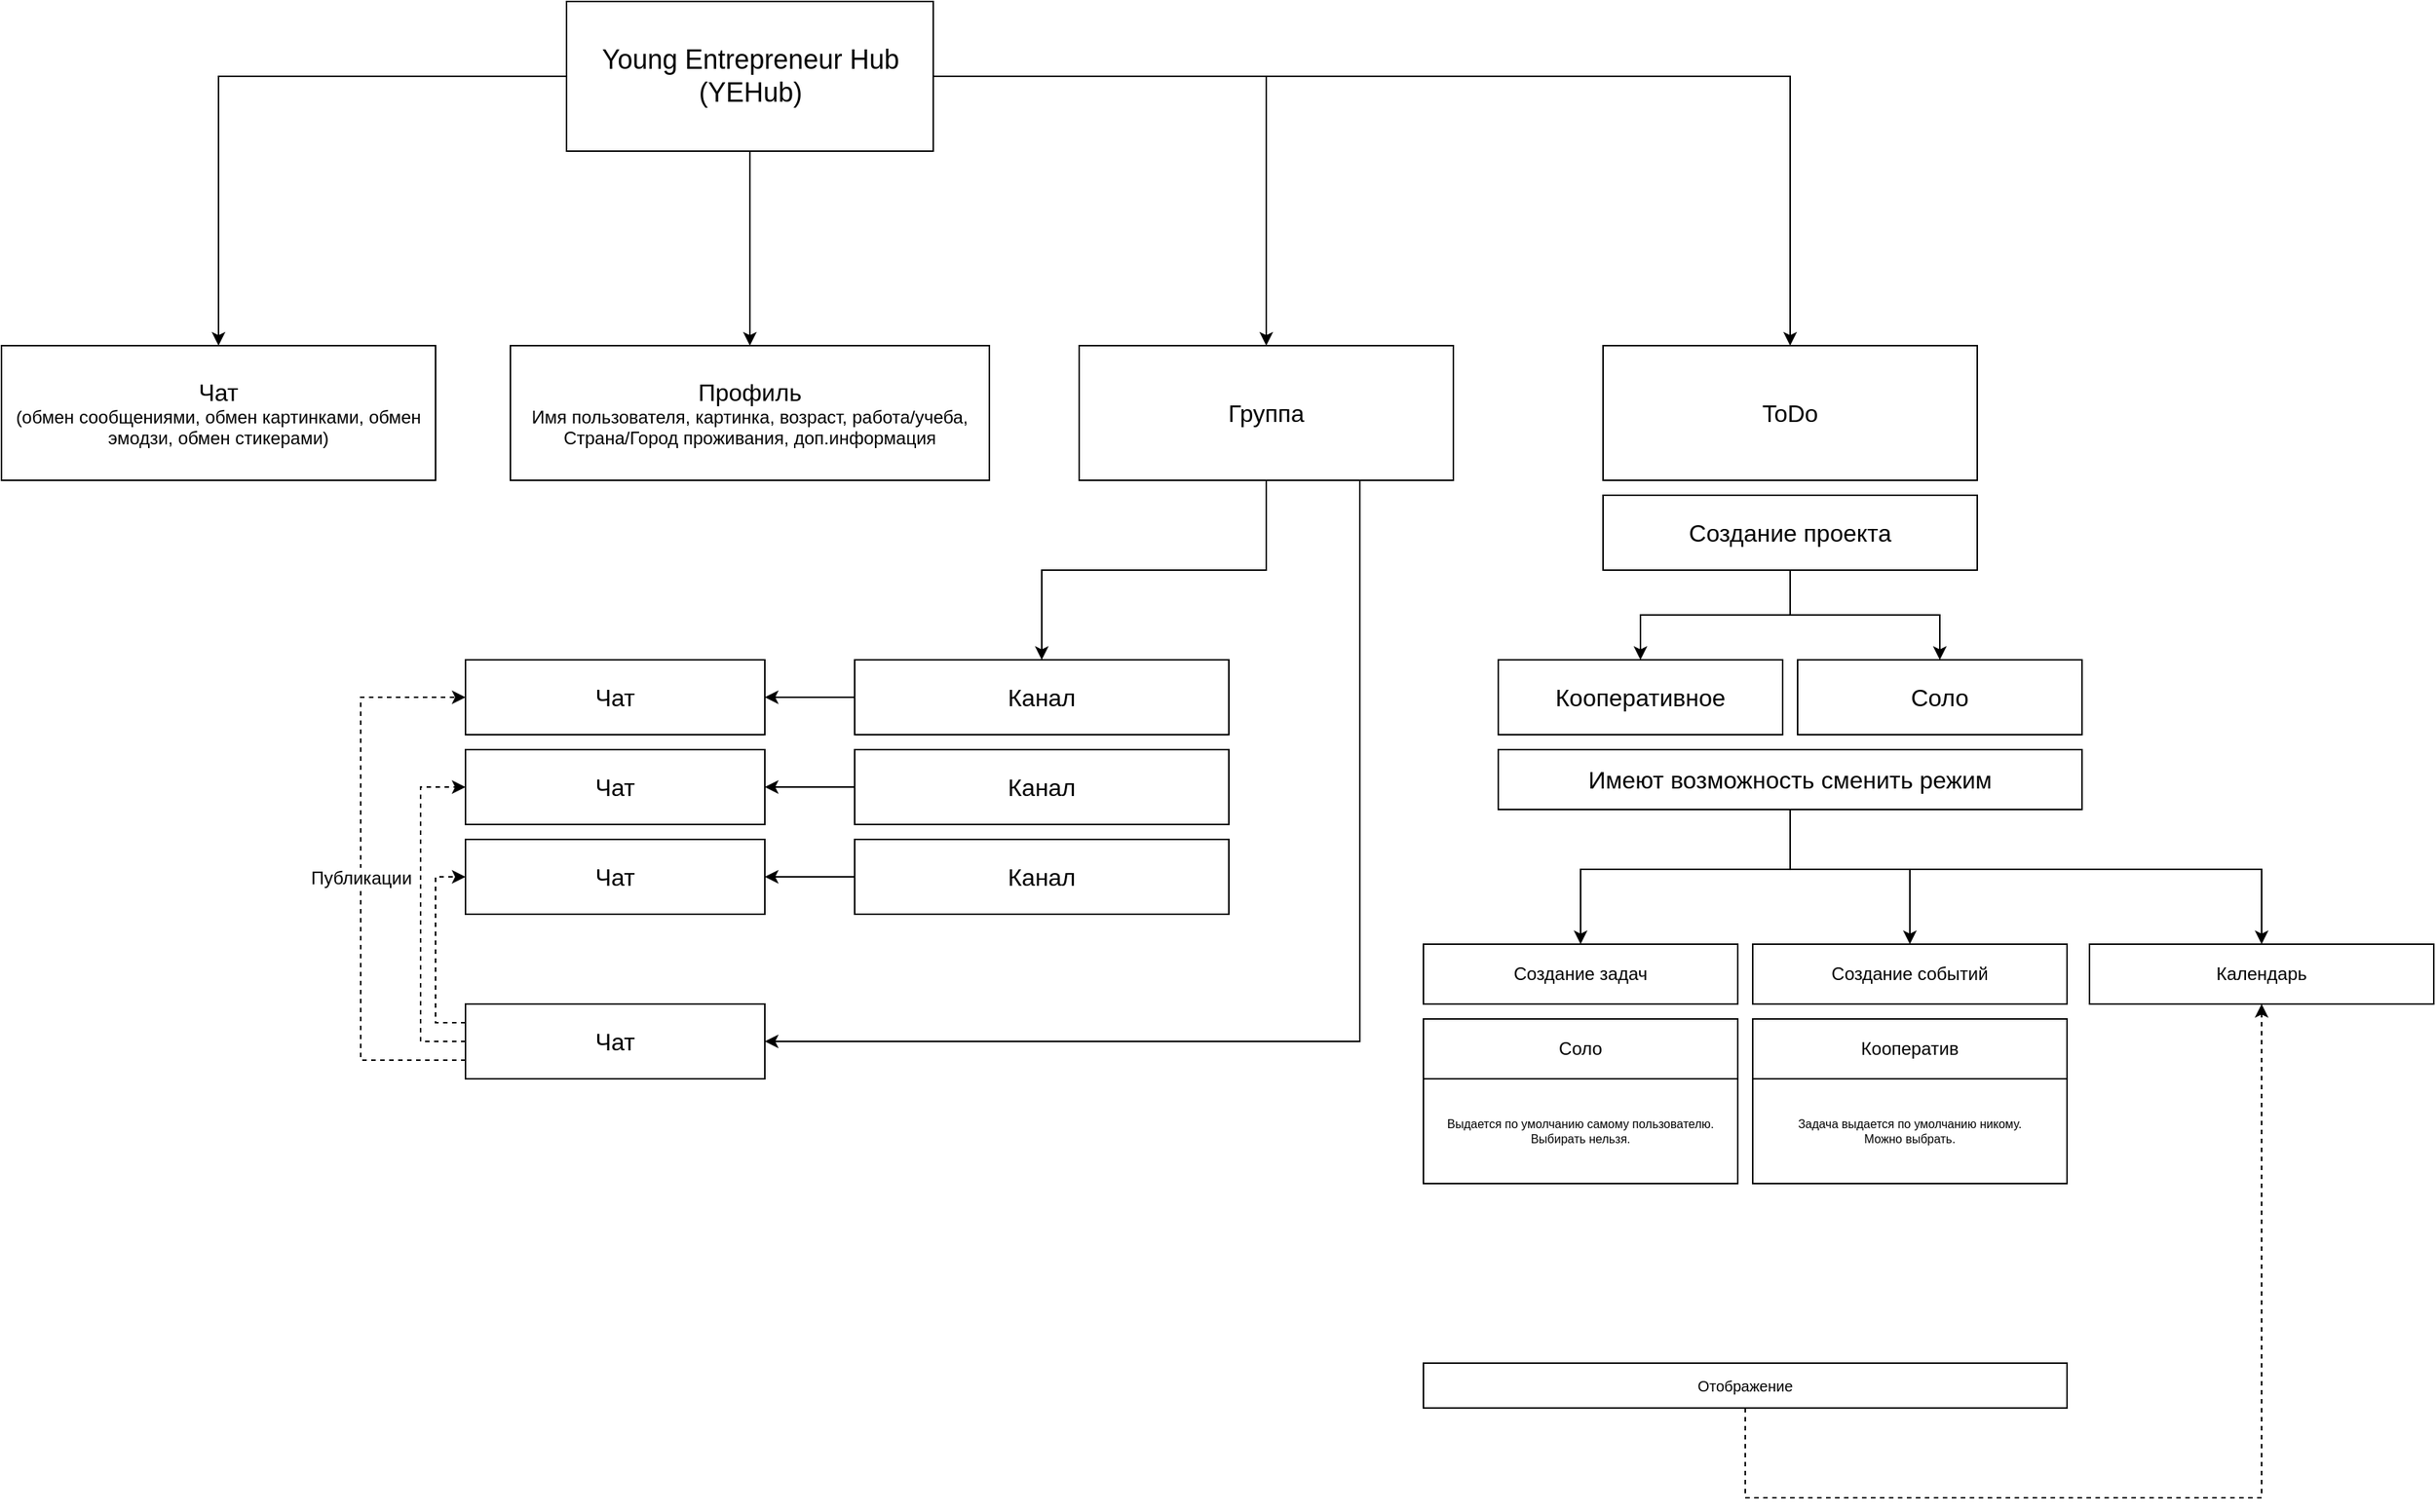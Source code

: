<mxfile version="20.7.4" type="device"><diagram id="FRbBsQTQa03DAFCpGDLM" name="Страница 1"><mxGraphModel dx="5513" dy="517" grid="1" gridSize="10" guides="1" tooltips="1" connect="1" arrows="1" fold="1" page="1" pageScale="1" pageWidth="4681" pageHeight="3300" math="0" shadow="0"><root><mxCell id="0"/><mxCell id="1" parent="0"/><mxCell id="aA2dHeX4TvkRhd_xKZi8-2" style="edgeStyle=orthogonalEdgeStyle;rounded=0;orthogonalLoop=1;jettySize=auto;html=1;" edge="1" parent="1" source="aA2dHeX4TvkRhd_xKZi8-1" target="aA2dHeX4TvkRhd_xKZi8-3"><mxGeometry relative="1" as="geometry"><mxPoint x="310" y="410" as="targetPoint"/></mxGeometry></mxCell><mxCell id="aA2dHeX4TvkRhd_xKZi8-5" style="edgeStyle=orthogonalEdgeStyle;rounded=0;orthogonalLoop=1;jettySize=auto;html=1;" edge="1" parent="1" source="aA2dHeX4TvkRhd_xKZi8-1" target="aA2dHeX4TvkRhd_xKZi8-4"><mxGeometry relative="1" as="geometry"/></mxCell><mxCell id="aA2dHeX4TvkRhd_xKZi8-6" style="edgeStyle=orthogonalEdgeStyle;rounded=0;orthogonalLoop=1;jettySize=auto;html=1;fontSize=16;" edge="1" parent="1" source="aA2dHeX4TvkRhd_xKZi8-1" target="aA2dHeX4TvkRhd_xKZi8-7"><mxGeometry relative="1" as="geometry"><mxPoint x="750" y="420.0" as="targetPoint"/></mxGeometry></mxCell><mxCell id="aA2dHeX4TvkRhd_xKZi8-40" style="edgeStyle=orthogonalEdgeStyle;rounded=0;orthogonalLoop=1;jettySize=auto;html=1;fontSize=12;" edge="1" parent="1" source="aA2dHeX4TvkRhd_xKZi8-1" target="aA2dHeX4TvkRhd_xKZi8-39"><mxGeometry relative="1" as="geometry"/></mxCell><mxCell id="aA2dHeX4TvkRhd_xKZi8-1" value="&lt;font style=&quot;font-size: 18px;&quot;&gt;Young Entrepreneur Hub (YEHub)&lt;/font&gt;" style="rounded=0;whiteSpace=wrap;html=1;" vertex="1" parent="1"><mxGeometry x="347.5" y="200" width="245" height="100" as="geometry"/></mxCell><mxCell id="aA2dHeX4TvkRhd_xKZi8-3" value="&lt;font style=&quot;font-size: 16px;&quot;&gt;Чат&lt;/font&gt;&lt;br&gt;(обмен сообщениями, обмен картинками, обмен эмодзи, обмен стикерами)" style="rounded=0;whiteSpace=wrap;html=1;" vertex="1" parent="1"><mxGeometry x="-30" y="430" width="290" height="90" as="geometry"/></mxCell><mxCell id="aA2dHeX4TvkRhd_xKZi8-4" value="&lt;font style=&quot;font-size: 16px;&quot;&gt;Профиль&lt;/font&gt;&lt;br&gt;Имя пользователя, картинка, возраст, работа/учеба, Страна/Город проживания, доп.информация" style="rounded=0;whiteSpace=wrap;html=1;" vertex="1" parent="1"><mxGeometry x="310" y="430" width="320" height="90" as="geometry"/></mxCell><mxCell id="aA2dHeX4TvkRhd_xKZi8-16" style="edgeStyle=orthogonalEdgeStyle;rounded=0;orthogonalLoop=1;jettySize=auto;html=1;fontSize=12;" edge="1" parent="1" source="aA2dHeX4TvkRhd_xKZi8-7" target="aA2dHeX4TvkRhd_xKZi8-14"><mxGeometry relative="1" as="geometry"/></mxCell><mxCell id="aA2dHeX4TvkRhd_xKZi8-32" style="edgeStyle=orthogonalEdgeStyle;rounded=0;orthogonalLoop=1;jettySize=auto;html=1;exitX=0.75;exitY=1;exitDx=0;exitDy=0;entryX=1;entryY=0.5;entryDx=0;entryDy=0;fontSize=12;" edge="1" parent="1" source="aA2dHeX4TvkRhd_xKZi8-7" target="aA2dHeX4TvkRhd_xKZi8-31"><mxGeometry relative="1" as="geometry"/></mxCell><mxCell id="aA2dHeX4TvkRhd_xKZi8-7" value="Группа" style="rounded=0;whiteSpace=wrap;html=1;fontSize=16;" vertex="1" parent="1"><mxGeometry x="690" y="430" width="250" height="90" as="geometry"/></mxCell><mxCell id="aA2dHeX4TvkRhd_xKZi8-28" style="edgeStyle=orthogonalEdgeStyle;rounded=0;orthogonalLoop=1;jettySize=auto;html=1;fontSize=12;" edge="1" parent="1" source="aA2dHeX4TvkRhd_xKZi8-14" target="aA2dHeX4TvkRhd_xKZi8-25"><mxGeometry relative="1" as="geometry"/></mxCell><mxCell id="aA2dHeX4TvkRhd_xKZi8-14" value="Канал" style="rounded=0;whiteSpace=wrap;html=1;fontSize=16;" vertex="1" parent="1"><mxGeometry x="540" y="640" width="250" height="50" as="geometry"/></mxCell><mxCell id="aA2dHeX4TvkRhd_xKZi8-29" style="edgeStyle=orthogonalEdgeStyle;rounded=0;orthogonalLoop=1;jettySize=auto;html=1;fontSize=12;" edge="1" parent="1" source="aA2dHeX4TvkRhd_xKZi8-21" target="aA2dHeX4TvkRhd_xKZi8-26"><mxGeometry relative="1" as="geometry"/></mxCell><mxCell id="aA2dHeX4TvkRhd_xKZi8-21" value="Канал" style="rounded=0;whiteSpace=wrap;html=1;fontSize=16;" vertex="1" parent="1"><mxGeometry x="540" y="700" width="250" height="50" as="geometry"/></mxCell><mxCell id="aA2dHeX4TvkRhd_xKZi8-30" style="edgeStyle=orthogonalEdgeStyle;rounded=0;orthogonalLoop=1;jettySize=auto;html=1;entryX=1;entryY=0.5;entryDx=0;entryDy=0;fontSize=12;" edge="1" parent="1" source="aA2dHeX4TvkRhd_xKZi8-22" target="aA2dHeX4TvkRhd_xKZi8-27"><mxGeometry relative="1" as="geometry"/></mxCell><mxCell id="aA2dHeX4TvkRhd_xKZi8-22" value="Канал" style="rounded=0;whiteSpace=wrap;html=1;fontSize=16;" vertex="1" parent="1"><mxGeometry x="540" y="760" width="250" height="50" as="geometry"/></mxCell><mxCell id="aA2dHeX4TvkRhd_xKZi8-25" value="Чат" style="rounded=0;whiteSpace=wrap;html=1;fontSize=16;" vertex="1" parent="1"><mxGeometry x="280" y="640" width="200" height="50" as="geometry"/></mxCell><mxCell id="aA2dHeX4TvkRhd_xKZi8-26" value="Чат" style="rounded=0;whiteSpace=wrap;html=1;fontSize=16;" vertex="1" parent="1"><mxGeometry x="280" y="700" width="200" height="50" as="geometry"/></mxCell><mxCell id="aA2dHeX4TvkRhd_xKZi8-27" value="Чат" style="rounded=0;whiteSpace=wrap;html=1;fontSize=16;" vertex="1" parent="1"><mxGeometry x="280" y="760" width="200" height="50" as="geometry"/></mxCell><mxCell id="aA2dHeX4TvkRhd_xKZi8-35" value="Публикации" style="edgeStyle=orthogonalEdgeStyle;rounded=0;orthogonalLoop=1;jettySize=auto;html=1;exitX=0;exitY=0.75;exitDx=0;exitDy=0;entryX=0;entryY=0.5;entryDx=0;entryDy=0;fontSize=12;dashed=1;" edge="1" parent="1" source="aA2dHeX4TvkRhd_xKZi8-31" target="aA2dHeX4TvkRhd_xKZi8-25"><mxGeometry relative="1" as="geometry"><Array as="points"><mxPoint x="210" y="907"/><mxPoint x="210" y="665"/></Array></mxGeometry></mxCell><mxCell id="aA2dHeX4TvkRhd_xKZi8-36" style="edgeStyle=orthogonalEdgeStyle;rounded=0;orthogonalLoop=1;jettySize=auto;html=1;exitX=0;exitY=0.5;exitDx=0;exitDy=0;entryX=0;entryY=0.5;entryDx=0;entryDy=0;fontSize=12;dashed=1;" edge="1" parent="1" source="aA2dHeX4TvkRhd_xKZi8-31" target="aA2dHeX4TvkRhd_xKZi8-26"><mxGeometry relative="1" as="geometry"><Array as="points"><mxPoint x="250" y="895"/><mxPoint x="250" y="725"/></Array></mxGeometry></mxCell><mxCell id="aA2dHeX4TvkRhd_xKZi8-37" style="edgeStyle=orthogonalEdgeStyle;rounded=0;orthogonalLoop=1;jettySize=auto;html=1;exitX=0;exitY=0.25;exitDx=0;exitDy=0;entryX=0;entryY=0.5;entryDx=0;entryDy=0;fontSize=12;dashed=1;" edge="1" parent="1" source="aA2dHeX4TvkRhd_xKZi8-31" target="aA2dHeX4TvkRhd_xKZi8-27"><mxGeometry relative="1" as="geometry"/></mxCell><mxCell id="aA2dHeX4TvkRhd_xKZi8-31" value="Чат" style="rounded=0;whiteSpace=wrap;html=1;fontSize=16;" vertex="1" parent="1"><mxGeometry x="280" y="870" width="200" height="50" as="geometry"/></mxCell><mxCell id="aA2dHeX4TvkRhd_xKZi8-39" value="ToDo" style="rounded=0;whiteSpace=wrap;html=1;fontSize=16;" vertex="1" parent="1"><mxGeometry x="1040" y="430" width="250" height="90" as="geometry"/></mxCell><mxCell id="aA2dHeX4TvkRhd_xKZi8-48" style="edgeStyle=orthogonalEdgeStyle;rounded=0;orthogonalLoop=1;jettySize=auto;html=1;fontSize=12;" edge="1" parent="1" source="aA2dHeX4TvkRhd_xKZi8-41" target="aA2dHeX4TvkRhd_xKZi8-46"><mxGeometry relative="1" as="geometry"/></mxCell><mxCell id="aA2dHeX4TvkRhd_xKZi8-49" style="edgeStyle=orthogonalEdgeStyle;rounded=0;orthogonalLoop=1;jettySize=auto;html=1;fontSize=12;" edge="1" parent="1" source="aA2dHeX4TvkRhd_xKZi8-41" target="aA2dHeX4TvkRhd_xKZi8-45"><mxGeometry relative="1" as="geometry"/></mxCell><mxCell id="aA2dHeX4TvkRhd_xKZi8-41" value="Создание проекта" style="rounded=0;whiteSpace=wrap;html=1;fontSize=16;" vertex="1" parent="1"><mxGeometry x="1040" y="530" width="250" height="50" as="geometry"/></mxCell><mxCell id="aA2dHeX4TvkRhd_xKZi8-45" value="Кооперативное" style="rounded=0;whiteSpace=wrap;html=1;fontSize=16;" vertex="1" parent="1"><mxGeometry x="970" y="640" width="190" height="50" as="geometry"/></mxCell><mxCell id="aA2dHeX4TvkRhd_xKZi8-46" value="Соло" style="rounded=0;whiteSpace=wrap;html=1;fontSize=16;" vertex="1" parent="1"><mxGeometry x="1170" y="640" width="190" height="50" as="geometry"/></mxCell><mxCell id="aA2dHeX4TvkRhd_xKZi8-56" style="edgeStyle=orthogonalEdgeStyle;rounded=0;orthogonalLoop=1;jettySize=auto;html=1;entryX=0.5;entryY=0;entryDx=0;entryDy=0;fontSize=8;" edge="1" parent="1" source="aA2dHeX4TvkRhd_xKZi8-47" target="aA2dHeX4TvkRhd_xKZi8-50"><mxGeometry relative="1" as="geometry"><Array as="points"><mxPoint x="1165" y="780"/><mxPoint x="1025" y="780"/></Array></mxGeometry></mxCell><mxCell id="aA2dHeX4TvkRhd_xKZi8-65" style="edgeStyle=orthogonalEdgeStyle;rounded=0;orthogonalLoop=1;jettySize=auto;html=1;fontSize=10;" edge="1" parent="1" source="aA2dHeX4TvkRhd_xKZi8-47" target="aA2dHeX4TvkRhd_xKZi8-58"><mxGeometry relative="1" as="geometry"><Array as="points"><mxPoint x="1165" y="780"/><mxPoint x="1245" y="780"/></Array></mxGeometry></mxCell><mxCell id="aA2dHeX4TvkRhd_xKZi8-66" style="edgeStyle=orthogonalEdgeStyle;rounded=0;orthogonalLoop=1;jettySize=auto;html=1;entryX=0.5;entryY=0;entryDx=0;entryDy=0;fontSize=10;" edge="1" parent="1" source="aA2dHeX4TvkRhd_xKZi8-47" target="aA2dHeX4TvkRhd_xKZi8-57"><mxGeometry relative="1" as="geometry"><Array as="points"><mxPoint x="1165" y="780"/><mxPoint x="1480" y="780"/></Array></mxGeometry></mxCell><mxCell id="aA2dHeX4TvkRhd_xKZi8-47" value="Имеют возможность сменить режим" style="rounded=0;whiteSpace=wrap;html=1;fontSize=16;" vertex="1" parent="1"><mxGeometry x="970" y="700" width="390" height="40" as="geometry"/></mxCell><mxCell id="aA2dHeX4TvkRhd_xKZi8-50" value="Создание задач" style="rounded=0;whiteSpace=wrap;html=1;fontSize=12;" vertex="1" parent="1"><mxGeometry x="920" y="830" width="210" height="40" as="geometry"/></mxCell><mxCell id="aA2dHeX4TvkRhd_xKZi8-57" value="Календарь" style="rounded=0;whiteSpace=wrap;html=1;fontSize=12;" vertex="1" parent="1"><mxGeometry x="1365" y="830" width="230" height="40" as="geometry"/></mxCell><mxCell id="aA2dHeX4TvkRhd_xKZi8-58" value="Создание событий" style="rounded=0;whiteSpace=wrap;html=1;fontSize=12;" vertex="1" parent="1"><mxGeometry x="1140" y="830" width="210" height="40" as="geometry"/></mxCell><mxCell id="aA2dHeX4TvkRhd_xKZi8-63" style="edgeStyle=orthogonalEdgeStyle;rounded=0;orthogonalLoop=1;jettySize=auto;html=1;entryX=0.5;entryY=1;entryDx=0;entryDy=0;fontSize=10;exitX=0.5;exitY=1;exitDx=0;exitDy=0;dashed=1;" edge="1" parent="1" source="aA2dHeX4TvkRhd_xKZi8-59" target="aA2dHeX4TvkRhd_xKZi8-57"><mxGeometry relative="1" as="geometry"><mxPoint x="1130" y="1030" as="sourcePoint"/><Array as="points"><mxPoint x="1135" y="1200"/><mxPoint x="1480" y="1200"/></Array></mxGeometry></mxCell><mxCell id="aA2dHeX4TvkRhd_xKZi8-59" value="Отображение" style="rounded=0;whiteSpace=wrap;html=1;fontSize=10;" vertex="1" parent="1"><mxGeometry x="920" y="1110" width="430" height="30" as="geometry"/></mxCell><mxCell id="aA2dHeX4TvkRhd_xKZi8-61" value="" style="group" vertex="1" connectable="0" parent="1"><mxGeometry x="1140" y="880" width="210" height="110" as="geometry"/></mxCell><mxCell id="aA2dHeX4TvkRhd_xKZi8-53" value="Кооператив" style="rounded=0;whiteSpace=wrap;html=1;fontSize=12;" vertex="1" parent="aA2dHeX4TvkRhd_xKZi8-61"><mxGeometry width="210" height="40" as="geometry"/></mxCell><mxCell id="aA2dHeX4TvkRhd_xKZi8-55" value="Задача выдается по умолчанию никому.&lt;br style=&quot;font-size: 8px;&quot;&gt;Можно выбрать." style="rounded=0;whiteSpace=wrap;html=1;fontSize=8;" vertex="1" parent="aA2dHeX4TvkRhd_xKZi8-61"><mxGeometry y="40" width="210" height="70" as="geometry"/></mxCell><mxCell id="aA2dHeX4TvkRhd_xKZi8-62" value="" style="group" vertex="1" connectable="0" parent="1"><mxGeometry x="920" y="880" width="210" height="110" as="geometry"/></mxCell><mxCell id="aA2dHeX4TvkRhd_xKZi8-52" value="Соло" style="rounded=0;whiteSpace=wrap;html=1;fontSize=12;" vertex="1" parent="aA2dHeX4TvkRhd_xKZi8-62"><mxGeometry width="210" height="40" as="geometry"/></mxCell><mxCell id="aA2dHeX4TvkRhd_xKZi8-54" value="Выдается по умолчанию самому пользователю.&lt;br style=&quot;font-size: 8px;&quot;&gt;Выбирать нельзя." style="rounded=0;whiteSpace=wrap;html=1;fontSize=8;" vertex="1" parent="aA2dHeX4TvkRhd_xKZi8-62"><mxGeometry y="40" width="210" height="70" as="geometry"/></mxCell></root></mxGraphModel></diagram></mxfile>